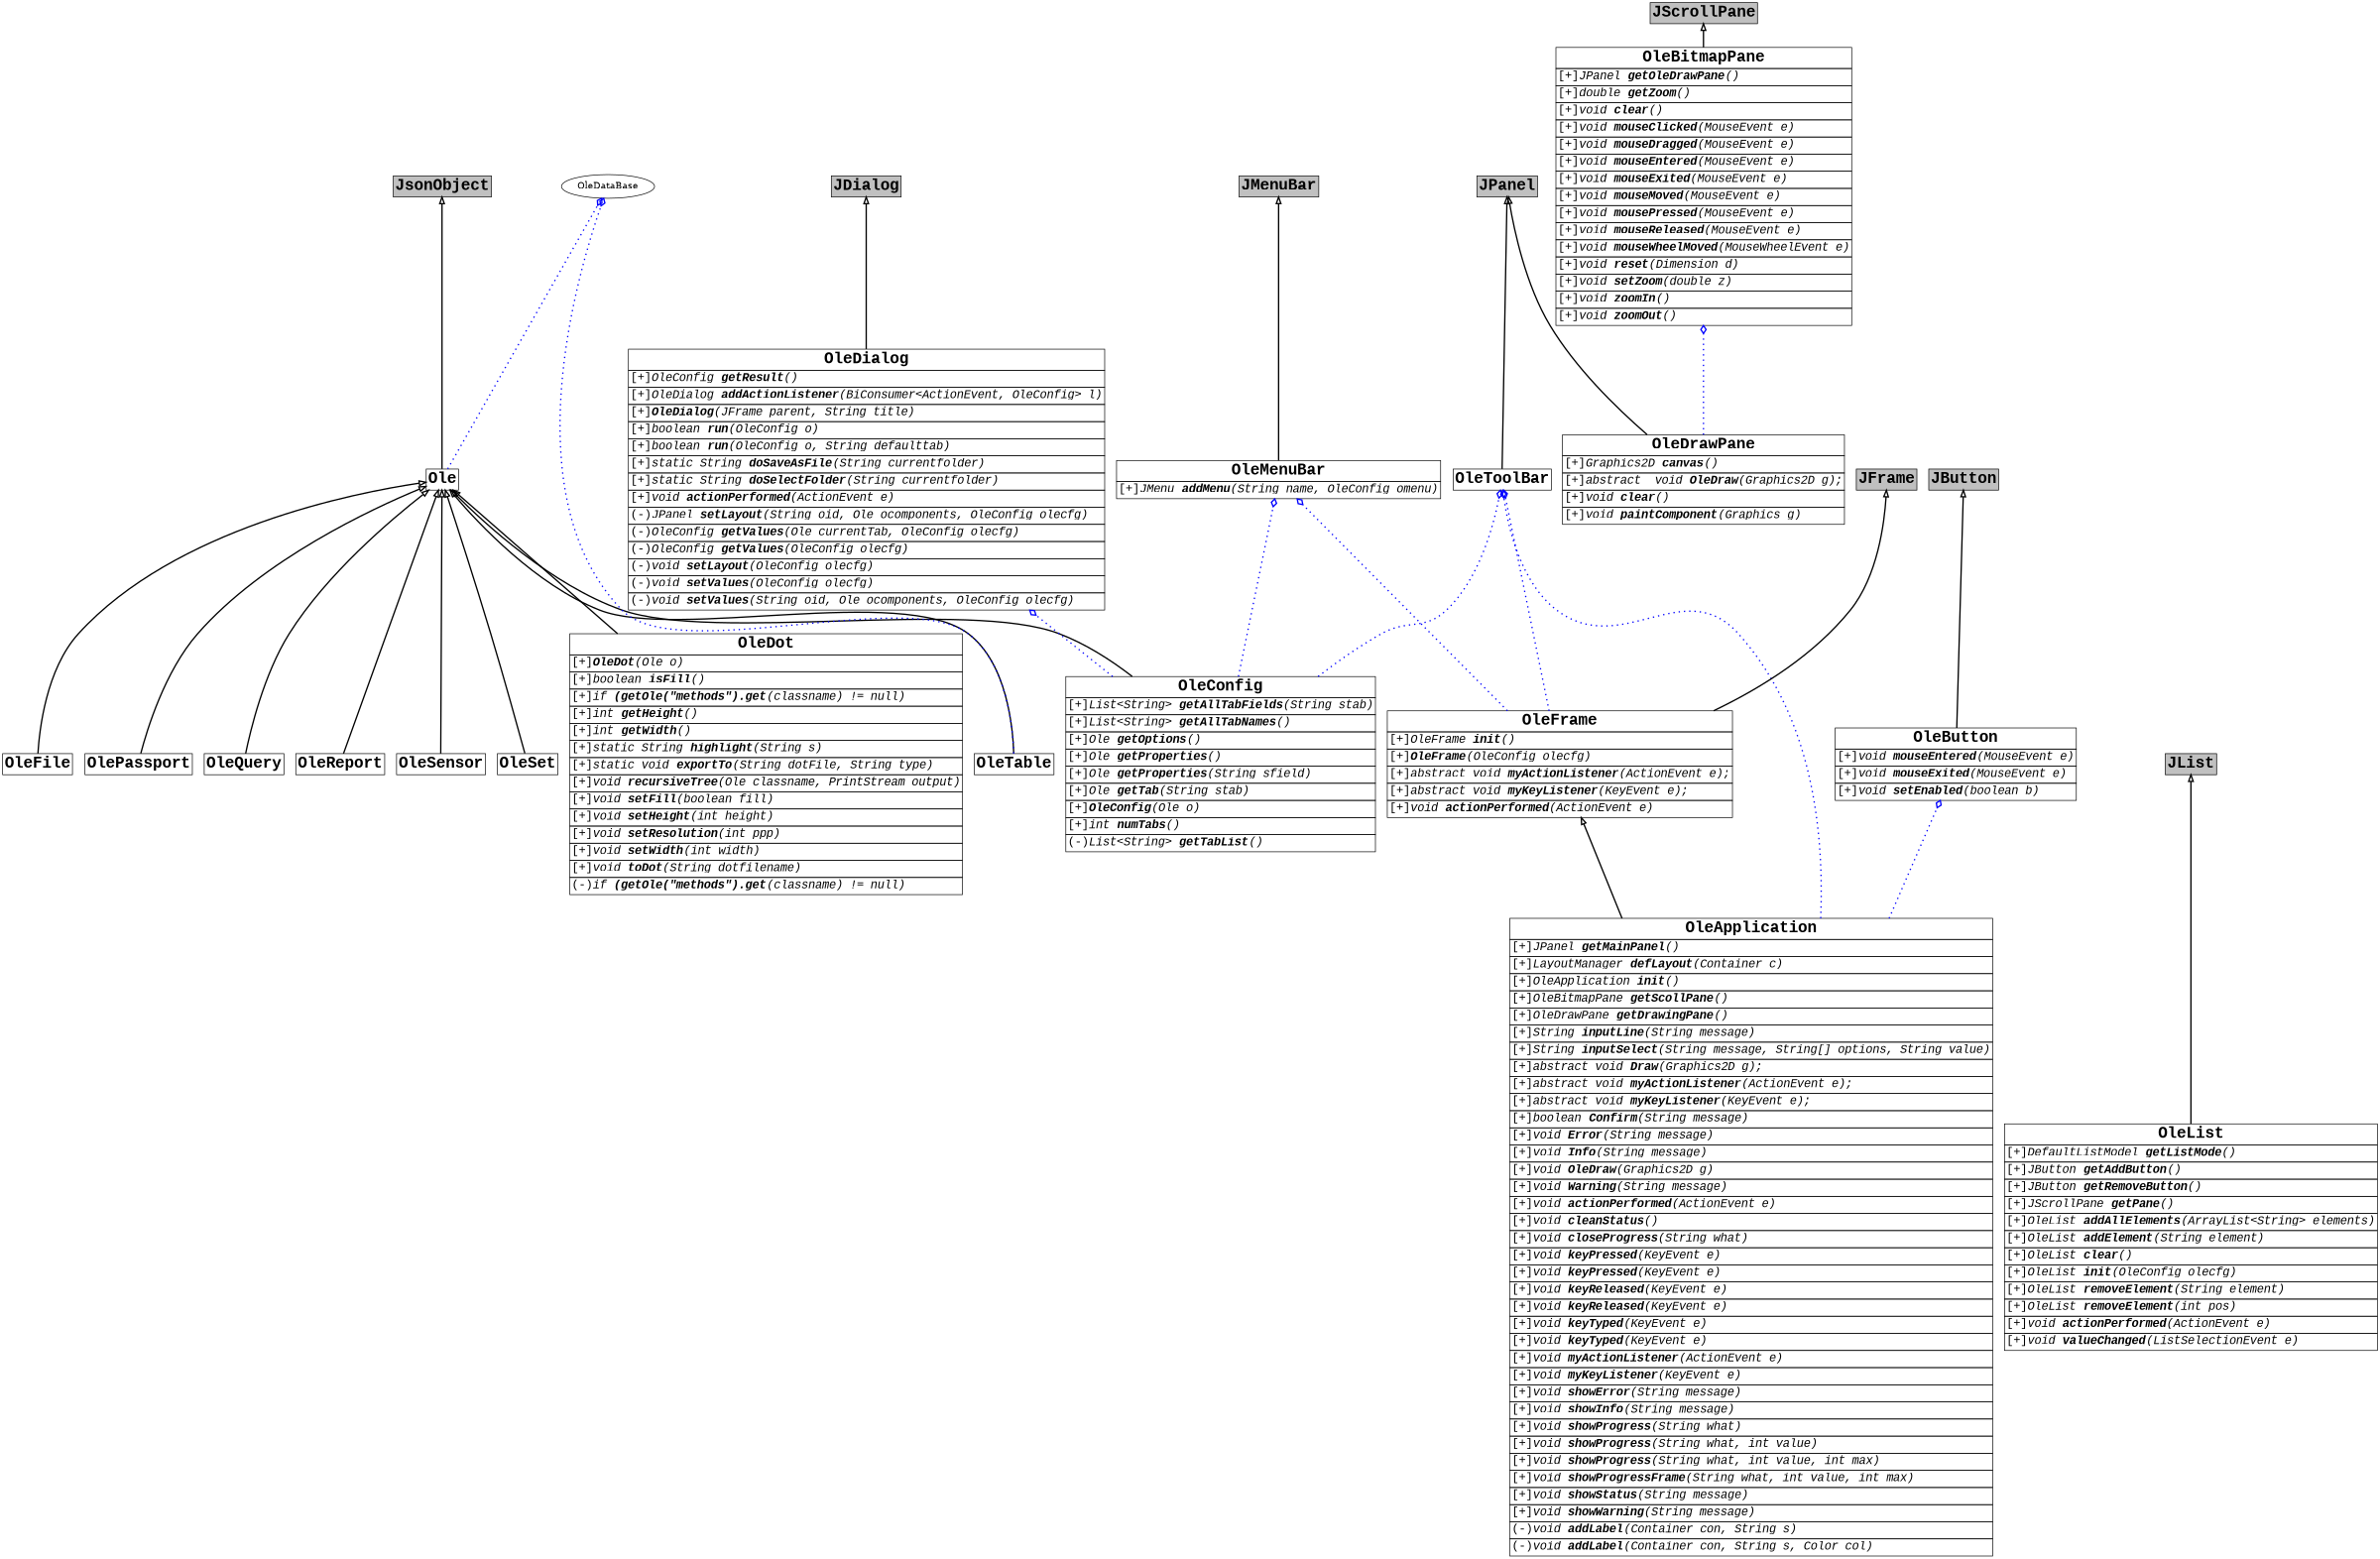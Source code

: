 digraph graphname {
     rankdir="BT"
dpi=300
 size="16,11!";
 margin=0;
Ole Ole [shape=plain, label=<<table border="0" cellborder="1" cellspacing="0"><tr><td bgcolor="white"><FONT face="Courier New" POINT-SIZE= "24"><b>Ole</b></FONT></td></tr>
</table>>]
OleConfig OleConfig [shape=plain, label=<<table border="0" cellborder="1" cellspacing="0"><tr><td bgcolor="white"><FONT face="Courier New" POINT-SIZE= "24"><b>OleConfig</b></FONT></td></tr>
<tr><td align="left"><FONT face="Courier New" POINT-SIZE= "18">[+]<i>List&lt;String&gt; <b>getAllTabFields</b>(String stab)</i></FONT></td></tr>
<tr><td align="left"><FONT face="Courier New" POINT-SIZE= "18">[+]<i>List&lt;String&gt; <b>getAllTabNames</b>()</i></FONT></td></tr>
<tr><td align="left"><FONT face="Courier New" POINT-SIZE= "18">[+]<i>Ole <b>getOptions</b>()</i></FONT></td></tr>
<tr><td align="left"><FONT face="Courier New" POINT-SIZE= "18">[+]<i>Ole <b>getProperties</b>()</i></FONT></td></tr>
<tr><td align="left"><FONT face="Courier New" POINT-SIZE= "18">[+]<i>Ole <b>getProperties</b>(String sfield)</i></FONT></td></tr>
<tr><td align="left"><FONT face="Courier New" POINT-SIZE= "18">[+]<i>Ole <b>getTab</b>(String stab)</i></FONT></td></tr>
<tr><td align="left"><FONT face="Courier New" POINT-SIZE= "18">[+]<i><b>OleConfig</b>(Ole o)</i></FONT></td></tr>
<tr><td align="left"><FONT face="Courier New" POINT-SIZE= "18">[+]<i>int <b>numTabs</b>()</i></FONT></td></tr>
<tr><td align="left"><FONT face="Courier New" POINT-SIZE= "18">(-)<i>List&lt;String&gt; <b>getTabList</b>()</i></FONT></td></tr>
</table>>]
OleDot OleDot [shape=plain, label=<<table border="0" cellborder="1" cellspacing="0"><tr><td bgcolor="white"><FONT face="Courier New" POINT-SIZE= "24"><b>OleDot</b></FONT></td></tr>
<tr><td align="left"><FONT face="Courier New" POINT-SIZE= "18">[+]<i><b>OleDot</b>(Ole o)</i></FONT></td></tr>
<tr><td align="left"><FONT face="Courier New" POINT-SIZE= "18">[+]<i>boolean <b>isFill</b>()</i></FONT></td></tr>
<tr><td align="left"><FONT face="Courier New" POINT-SIZE= "18">[+]<i>if <b>(getOle("methods").get</b>(classname) != null)</i></FONT></td></tr>
<tr><td align="left"><FONT face="Courier New" POINT-SIZE= "18">[+]<i>int <b>getHeight</b>()</i></FONT></td></tr>
<tr><td align="left"><FONT face="Courier New" POINT-SIZE= "18">[+]<i>int <b>getWidth</b>()</i></FONT></td></tr>
<tr><td align="left"><FONT face="Courier New" POINT-SIZE= "18">[+]<i>static String <b>highlight</b>(String s)</i></FONT></td></tr>
<tr><td align="left"><FONT face="Courier New" POINT-SIZE= "18">[+]<i>static void <b>exportTo</b>(String dotFile, String type)</i></FONT></td></tr>
<tr><td align="left"><FONT face="Courier New" POINT-SIZE= "18">[+]<i>void <b>recursiveTree</b>(Ole classname, PrintStream output)</i></FONT></td></tr>
<tr><td align="left"><FONT face="Courier New" POINT-SIZE= "18">[+]<i>void <b>setFill</b>(boolean fill)</i></FONT></td></tr>
<tr><td align="left"><FONT face="Courier New" POINT-SIZE= "18">[+]<i>void <b>setHeight</b>(int height)</i></FONT></td></tr>
<tr><td align="left"><FONT face="Courier New" POINT-SIZE= "18">[+]<i>void <b>setResolution</b>(int ppp)</i></FONT></td></tr>
<tr><td align="left"><FONT face="Courier New" POINT-SIZE= "18">[+]<i>void <b>setWidth</b>(int width)</i></FONT></td></tr>
<tr><td align="left"><FONT face="Courier New" POINT-SIZE= "18">[+]<i>void <b>toDot</b>(String dotfilename)</i></FONT></td></tr>
<tr><td align="left"><FONT face="Courier New" POINT-SIZE= "18">(-)<i>if <b>(getOle("methods").get</b>(classname) != null)</i></FONT></td></tr>
</table>>]
OleFile OleFile [shape=plain, label=<<table border="0" cellborder="1" cellspacing="0"><tr><td bgcolor="white"><FONT face="Courier New" POINT-SIZE= "24"><b>OleFile</b></FONT></td></tr>
</table>>]
OlePassport OlePassport [shape=plain, label=<<table border="0" cellborder="1" cellspacing="0"><tr><td bgcolor="white"><FONT face="Courier New" POINT-SIZE= "24"><b>OlePassport</b></FONT></td></tr>
</table>>]
OleQuery OleQuery [shape=plain, label=<<table border="0" cellborder="1" cellspacing="0"><tr><td bgcolor="white"><FONT face="Courier New" POINT-SIZE= "24"><b>OleQuery</b></FONT></td></tr>
</table>>]
OleReport OleReport [shape=plain, label=<<table border="0" cellborder="1" cellspacing="0"><tr><td bgcolor="white"><FONT face="Courier New" POINT-SIZE= "24"><b>OleReport</b></FONT></td></tr>
</table>>]
OleSensor OleSensor [shape=plain, label=<<table border="0" cellborder="1" cellspacing="0"><tr><td bgcolor="white"><FONT face="Courier New" POINT-SIZE= "24"><b>OleSensor</b></FONT></td></tr>
</table>>]
OleSet OleSet [shape=plain, label=<<table border="0" cellborder="1" cellspacing="0"><tr><td bgcolor="white"><FONT face="Courier New" POINT-SIZE= "24"><b>OleSet</b></FONT></td></tr>
</table>>]
OleTable OleTable [shape=plain, label=<<table border="0" cellborder="1" cellspacing="0"><tr><td bgcolor="white"><FONT face="Courier New" POINT-SIZE= "24"><b>OleTable</b></FONT></td></tr>
</table>>]
OleApplication OleApplication [shape=plain, label=<<table border="0" cellborder="1" cellspacing="0"><tr><td bgcolor="white"><FONT face="Courier New" POINT-SIZE= "24"><b>OleApplication</b></FONT></td></tr>
<tr><td align="left"><FONT face="Courier New" POINT-SIZE= "18">[+]<i>JPanel <b>getMainPanel</b>()</i></FONT></td></tr>
<tr><td align="left"><FONT face="Courier New" POINT-SIZE= "18">[+]<i>LayoutManager <b>defLayout</b>(Container c)</i></FONT></td></tr>
<tr><td align="left"><FONT face="Courier New" POINT-SIZE= "18">[+]<i>OleApplication <b>init</b>()</i></FONT></td></tr>
<tr><td align="left"><FONT face="Courier New" POINT-SIZE= "18">[+]<i>OleBitmapPane <b>getScollPane</b>()</i></FONT></td></tr>
<tr><td align="left"><FONT face="Courier New" POINT-SIZE= "18">[+]<i>OleDrawPane <b>getDrawingPane</b>()</i></FONT></td></tr>
<tr><td align="left"><FONT face="Courier New" POINT-SIZE= "18">[+]<i>String <b>inputLine</b>(String message)</i></FONT></td></tr>
<tr><td align="left"><FONT face="Courier New" POINT-SIZE= "18">[+]<i>String <b>inputSelect</b>(String message, String[] options, String value)</i></FONT></td></tr>
<tr><td align="left"><FONT face="Courier New" POINT-SIZE= "18">[+]<i>abstract void <b>Draw</b>(Graphics2D g);</i></FONT></td></tr>
<tr><td align="left"><FONT face="Courier New" POINT-SIZE= "18">[+]<i>abstract void <b>myActionListener</b>(ActionEvent e);</i></FONT></td></tr>
<tr><td align="left"><FONT face="Courier New" POINT-SIZE= "18">[+]<i>abstract void <b>myKeyListener</b>(KeyEvent e);</i></FONT></td></tr>
<tr><td align="left"><FONT face="Courier New" POINT-SIZE= "18">[+]<i>boolean <b>Confirm</b>(String message)</i></FONT></td></tr>
<tr><td align="left"><FONT face="Courier New" POINT-SIZE= "18">[+]<i>void <b>Error</b>(String message)</i></FONT></td></tr>
<tr><td align="left"><FONT face="Courier New" POINT-SIZE= "18">[+]<i>void <b>Info</b>(String message)</i></FONT></td></tr>
<tr><td align="left"><FONT face="Courier New" POINT-SIZE= "18">[+]<i>void <b>OleDraw</b>(Graphics2D g)</i></FONT></td></tr>
<tr><td align="left"><FONT face="Courier New" POINT-SIZE= "18">[+]<i>void <b>Warning</b>(String message)</i></FONT></td></tr>
<tr><td align="left"><FONT face="Courier New" POINT-SIZE= "18">[+]<i>void <b>actionPerformed</b>(ActionEvent e)</i></FONT></td></tr>
<tr><td align="left"><FONT face="Courier New" POINT-SIZE= "18">[+]<i>void <b>cleanStatus</b>()</i></FONT></td></tr>
<tr><td align="left"><FONT face="Courier New" POINT-SIZE= "18">[+]<i>void <b>closeProgress</b>(String what)</i></FONT></td></tr>
<tr><td align="left"><FONT face="Courier New" POINT-SIZE= "18">[+]<i>void <b>keyPressed</b>(KeyEvent e)</i></FONT></td></tr>
<tr><td align="left"><FONT face="Courier New" POINT-SIZE= "18">[+]<i>void <b>keyPressed</b>(KeyEvent e)</i></FONT></td></tr>
<tr><td align="left"><FONT face="Courier New" POINT-SIZE= "18">[+]<i>void <b>keyReleased</b>(KeyEvent e)</i></FONT></td></tr>
<tr><td align="left"><FONT face="Courier New" POINT-SIZE= "18">[+]<i>void <b>keyReleased</b>(KeyEvent e)</i></FONT></td></tr>
<tr><td align="left"><FONT face="Courier New" POINT-SIZE= "18">[+]<i>void <b>keyTyped</b>(KeyEvent e)</i></FONT></td></tr>
<tr><td align="left"><FONT face="Courier New" POINT-SIZE= "18">[+]<i>void <b>keyTyped</b>(KeyEvent e)</i></FONT></td></tr>
<tr><td align="left"><FONT face="Courier New" POINT-SIZE= "18">[+]<i>void <b>myActionListener</b>(ActionEvent e)</i></FONT></td></tr>
<tr><td align="left"><FONT face="Courier New" POINT-SIZE= "18">[+]<i>void <b>myKeyListener</b>(KeyEvent e)</i></FONT></td></tr>
<tr><td align="left"><FONT face="Courier New" POINT-SIZE= "18">[+]<i>void <b>showError</b>(String message)</i></FONT></td></tr>
<tr><td align="left"><FONT face="Courier New" POINT-SIZE= "18">[+]<i>void <b>showInfo</b>(String message)</i></FONT></td></tr>
<tr><td align="left"><FONT face="Courier New" POINT-SIZE= "18">[+]<i>void <b>showProgress</b>(String what)</i></FONT></td></tr>
<tr><td align="left"><FONT face="Courier New" POINT-SIZE= "18">[+]<i>void <b>showProgress</b>(String what, int value)</i></FONT></td></tr>
<tr><td align="left"><FONT face="Courier New" POINT-SIZE= "18">[+]<i>void <b>showProgress</b>(String what, int value, int max)</i></FONT></td></tr>
<tr><td align="left"><FONT face="Courier New" POINT-SIZE= "18">[+]<i>void <b>showProgressFrame</b>(String what, int value, int max)</i></FONT></td></tr>
<tr><td align="left"><FONT face="Courier New" POINT-SIZE= "18">[+]<i>void <b>showStatus</b>(String message)</i></FONT></td></tr>
<tr><td align="left"><FONT face="Courier New" POINT-SIZE= "18">[+]<i>void <b>showWarning</b>(String message)</i></FONT></td></tr>
<tr><td align="left"><FONT face="Courier New" POINT-SIZE= "18">(-)<i>void <b>addLabel</b>(Container con, String s)</i></FONT></td></tr>
<tr><td align="left"><FONT face="Courier New" POINT-SIZE= "18">(-)<i>void <b>addLabel</b>(Container con, String s, Color col)</i></FONT></td></tr>
</table>>]
OleBitmapPane OleBitmapPane [shape=plain, label=<<table border="0" cellborder="1" cellspacing="0"><tr><td bgcolor="white"><FONT face="Courier New" POINT-SIZE= "24"><b>OleBitmapPane</b></FONT></td></tr>
<tr><td align="left"><FONT face="Courier New" POINT-SIZE= "18">[+]<i>JPanel <b>getOleDrawPane</b>()</i></FONT></td></tr>
<tr><td align="left"><FONT face="Courier New" POINT-SIZE= "18">[+]<i>double <b>getZoom</b>()</i></FONT></td></tr>
<tr><td align="left"><FONT face="Courier New" POINT-SIZE= "18">[+]<i>void <b>clear</b>()</i></FONT></td></tr>
<tr><td align="left"><FONT face="Courier New" POINT-SIZE= "18">[+]<i>void <b>mouseClicked</b>(MouseEvent e)</i></FONT></td></tr>
<tr><td align="left"><FONT face="Courier New" POINT-SIZE= "18">[+]<i>void <b>mouseDragged</b>(MouseEvent e)</i></FONT></td></tr>
<tr><td align="left"><FONT face="Courier New" POINT-SIZE= "18">[+]<i>void <b>mouseEntered</b>(MouseEvent e)</i></FONT></td></tr>
<tr><td align="left"><FONT face="Courier New" POINT-SIZE= "18">[+]<i>void <b>mouseExited</b>(MouseEvent e)</i></FONT></td></tr>
<tr><td align="left"><FONT face="Courier New" POINT-SIZE= "18">[+]<i>void <b>mouseMoved</b>(MouseEvent e)</i></FONT></td></tr>
<tr><td align="left"><FONT face="Courier New" POINT-SIZE= "18">[+]<i>void <b>mousePressed</b>(MouseEvent e)</i></FONT></td></tr>
<tr><td align="left"><FONT face="Courier New" POINT-SIZE= "18">[+]<i>void <b>mouseReleased</b>(MouseEvent e)</i></FONT></td></tr>
<tr><td align="left"><FONT face="Courier New" POINT-SIZE= "18">[+]<i>void <b>mouseWheelMoved</b>(MouseWheelEvent e)</i></FONT></td></tr>
<tr><td align="left"><FONT face="Courier New" POINT-SIZE= "18">[+]<i>void <b>reset</b>(Dimension d)</i></FONT></td></tr>
<tr><td align="left"><FONT face="Courier New" POINT-SIZE= "18">[+]<i>void <b>setZoom</b>(double z)</i></FONT></td></tr>
<tr><td align="left"><FONT face="Courier New" POINT-SIZE= "18">[+]<i>void <b>zoomIn</b>()</i></FONT></td></tr>
<tr><td align="left"><FONT face="Courier New" POINT-SIZE= "18">[+]<i>void <b>zoomOut</b>()</i></FONT></td></tr>
</table>>]
OleButton OleButton [shape=plain, label=<<table border="0" cellborder="1" cellspacing="0"><tr><td bgcolor="white"><FONT face="Courier New" POINT-SIZE= "24"><b>OleButton</b></FONT></td></tr>
<tr><td align="left"><FONT face="Courier New" POINT-SIZE= "18">[+]<i>void <b>mouseEntered</b>(MouseEvent e)</i></FONT></td></tr>
<tr><td align="left"><FONT face="Courier New" POINT-SIZE= "18">[+]<i>void <b>mouseExited</b>(MouseEvent e)</i></FONT></td></tr>
<tr><td align="left"><FONT face="Courier New" POINT-SIZE= "18">[+]<i>void <b>setEnabled</b>(boolean b)</i></FONT></td></tr>
</table>>]
OleDialog OleDialog [shape=plain, label=<<table border="0" cellborder="1" cellspacing="0"><tr><td bgcolor="white"><FONT face="Courier New" POINT-SIZE= "24"><b>OleDialog</b></FONT></td></tr>
<tr><td align="left"><FONT face="Courier New" POINT-SIZE= "18">[+]<i>OleConfig <b>getResult</b>()</i></FONT></td></tr>
<tr><td align="left"><FONT face="Courier New" POINT-SIZE= "18">[+]<i>OleDialog <b>addActionListener</b>(BiConsumer&lt;ActionEvent, OleConfig&gt; l)</i></FONT></td></tr>
<tr><td align="left"><FONT face="Courier New" POINT-SIZE= "18">[+]<i><b>OleDialog</b>(JFrame parent, String title)</i></FONT></td></tr>
<tr><td align="left"><FONT face="Courier New" POINT-SIZE= "18">[+]<i>boolean <b>run</b>(OleConfig o)</i></FONT></td></tr>
<tr><td align="left"><FONT face="Courier New" POINT-SIZE= "18">[+]<i>boolean <b>run</b>(OleConfig o, String defaulttab)</i></FONT></td></tr>
<tr><td align="left"><FONT face="Courier New" POINT-SIZE= "18">[+]<i>static String <b>doSaveAsFile</b>(String currentfolder)</i></FONT></td></tr>
<tr><td align="left"><FONT face="Courier New" POINT-SIZE= "18">[+]<i>static String <b>doSelectFolder</b>(String currentfolder)</i></FONT></td></tr>
<tr><td align="left"><FONT face="Courier New" POINT-SIZE= "18">[+]<i>void <b>actionPerformed</b>(ActionEvent e)</i></FONT></td></tr>
<tr><td align="left"><FONT face="Courier New" POINT-SIZE= "18">(-)<i>JPanel <b>setLayout</b>(String oid, Ole ocomponents, OleConfig olecfg)</i></FONT></td></tr>
<tr><td align="left"><FONT face="Courier New" POINT-SIZE= "18">(-)<i>OleConfig <b>getValues</b>(Ole currentTab, OleConfig olecfg)</i></FONT></td></tr>
<tr><td align="left"><FONT face="Courier New" POINT-SIZE= "18">(-)<i>OleConfig <b>getValues</b>(OleConfig olecfg)</i></FONT></td></tr>
<tr><td align="left"><FONT face="Courier New" POINT-SIZE= "18">(-)<i>void <b>setLayout</b>(OleConfig olecfg)</i></FONT></td></tr>
<tr><td align="left"><FONT face="Courier New" POINT-SIZE= "18">(-)<i>void <b>setValues</b>(OleConfig olecfg)</i></FONT></td></tr>
<tr><td align="left"><FONT face="Courier New" POINT-SIZE= "18">(-)<i>void <b>setValues</b>(String oid, Ole ocomponents, OleConfig olecfg)</i></FONT></td></tr>
</table>>]
OleDrawPane OleDrawPane [shape=plain, label=<<table border="0" cellborder="1" cellspacing="0"><tr><td bgcolor="white"><FONT face="Courier New" POINT-SIZE= "24"><b>OleDrawPane</b></FONT></td></tr>
<tr><td align="left"><FONT face="Courier New" POINT-SIZE= "18">[+]<i>Graphics2D <b>canvas</b>()</i></FONT></td></tr>
<tr><td align="left"><FONT face="Courier New" POINT-SIZE= "18">[+]<i>abstract  void <b>OleDraw</b>(Graphics2D g);</i></FONT></td></tr>
<tr><td align="left"><FONT face="Courier New" POINT-SIZE= "18">[+]<i>void <b>clear</b>()</i></FONT></td></tr>
<tr><td align="left"><FONT face="Courier New" POINT-SIZE= "18">[+]<i>void <b>paintComponent</b>(Graphics g)</i></FONT></td></tr>
</table>>]
OleFrame OleFrame [shape=plain, label=<<table border="0" cellborder="1" cellspacing="0"><tr><td bgcolor="white"><FONT face="Courier New" POINT-SIZE= "24"><b>OleFrame</b></FONT></td></tr>
<tr><td align="left"><FONT face="Courier New" POINT-SIZE= "18">[+]<i>OleFrame <b>init</b>()</i></FONT></td></tr>
<tr><td align="left"><FONT face="Courier New" POINT-SIZE= "18">[+]<i><b>OleFrame</b>(OleConfig olecfg)</i></FONT></td></tr>
<tr><td align="left"><FONT face="Courier New" POINT-SIZE= "18">[+]<i>abstract void <b>myActionListener</b>(ActionEvent e);</i></FONT></td></tr>
<tr><td align="left"><FONT face="Courier New" POINT-SIZE= "18">[+]<i>abstract void <b>myKeyListener</b>(KeyEvent e);</i></FONT></td></tr>
<tr><td align="left"><FONT face="Courier New" POINT-SIZE= "18">[+]<i>void <b>actionPerformed</b>(ActionEvent e)</i></FONT></td></tr>
</table>>]
OleList OleList [shape=plain, label=<<table border="0" cellborder="1" cellspacing="0"><tr><td bgcolor="white"><FONT face="Courier New" POINT-SIZE= "24"><b>OleList</b></FONT></td></tr>
<tr><td align="left"><FONT face="Courier New" POINT-SIZE= "18">[+]<i>DefaultListModel <b>getListMode</b>()</i></FONT></td></tr>
<tr><td align="left"><FONT face="Courier New" POINT-SIZE= "18">[+]<i>JButton <b>getAddButton</b>()</i></FONT></td></tr>
<tr><td align="left"><FONT face="Courier New" POINT-SIZE= "18">[+]<i>JButton <b>getRemoveButton</b>()</i></FONT></td></tr>
<tr><td align="left"><FONT face="Courier New" POINT-SIZE= "18">[+]<i>JScrollPane <b>getPane</b>()</i></FONT></td></tr>
<tr><td align="left"><FONT face="Courier New" POINT-SIZE= "18">[+]<i>OleList <b>addAllElements</b>(ArrayList&lt;String&gt; elements)</i></FONT></td></tr>
<tr><td align="left"><FONT face="Courier New" POINT-SIZE= "18">[+]<i>OleList <b>addElement</b>(String element)</i></FONT></td></tr>
<tr><td align="left"><FONT face="Courier New" POINT-SIZE= "18">[+]<i>OleList <b>clear</b>()</i></FONT></td></tr>
<tr><td align="left"><FONT face="Courier New" POINT-SIZE= "18">[+]<i>OleList <b>init</b>(OleConfig olecfg)</i></FONT></td></tr>
<tr><td align="left"><FONT face="Courier New" POINT-SIZE= "18">[+]<i>OleList <b>removeElement</b>(String element)</i></FONT></td></tr>
<tr><td align="left"><FONT face="Courier New" POINT-SIZE= "18">[+]<i>OleList <b>removeElement</b>(int pos)</i></FONT></td></tr>
<tr><td align="left"><FONT face="Courier New" POINT-SIZE= "18">[+]<i>void <b>actionPerformed</b>(ActionEvent e)</i></FONT></td></tr>
<tr><td align="left"><FONT face="Courier New" POINT-SIZE= "18">[+]<i>void <b>valueChanged</b>(ListSelectionEvent e)</i></FONT></td></tr>
</table>>]
OleMenuBar OleMenuBar [shape=plain, label=<<table border="0" cellborder="1" cellspacing="0"><tr><td bgcolor="white"><FONT face="Courier New" POINT-SIZE= "24"><b>OleMenuBar</b></FONT></td></tr>
<tr><td align="left"><FONT face="Courier New" POINT-SIZE= "18">[+]<i>JMenu <b>addMenu</b>(String name, OleConfig omenu)</i></FONT></td></tr>
</table>>]
OleToolBar OleToolBar [shape=plain, label=<<table border="0" cellborder="1" cellspacing="0"><tr><td bgcolor="white"><FONT face="Courier New" POINT-SIZE= "24"><b>OleToolBar</b></FONT></td></tr>
</table>>]
JPanel JPanel [shape=plain, label=<<table border="0" cellborder="1" cellspacing="0"><tr><td bgcolor="gray"><FONT face="Courier New" POINT-SIZE= "24"><b>JPanel</b></FONT></td></tr>
</table>>]
JFrame JFrame [shape=plain, label=<<table border="0" cellborder="1" cellspacing="0"><tr><td bgcolor="gray"><FONT face="Courier New" POINT-SIZE= "24"><b>JFrame</b></FONT></td></tr>
</table>>]
JPanel JPanel [shape=plain, label=<<table border="0" cellborder="1" cellspacing="0"><tr><td bgcolor="gray"><FONT face="Courier New" POINT-SIZE= "24"><b>JPanel</b></FONT></td></tr>
</table>>]
JDialog JDialog [shape=plain, label=<<table border="0" cellborder="1" cellspacing="0"><tr><td bgcolor="gray"><FONT face="Courier New" POINT-SIZE= "24"><b>JDialog</b></FONT></td></tr>
</table>>]
JFrame JFrame [shape=plain, label=<<table border="0" cellborder="1" cellspacing="0"><tr><td bgcolor="gray"><FONT face="Courier New" POINT-SIZE= "24"><b>JFrame</b></FONT></td></tr>
</table>>]
JPanel JPanel [shape=plain, label=<<table border="0" cellborder="1" cellspacing="0"><tr><td bgcolor="gray"><FONT face="Courier New" POINT-SIZE= "24"><b>JPanel</b></FONT></td></tr>
</table>>]
JButton JButton [shape=plain, label=<<table border="0" cellborder="1" cellspacing="0"><tr><td bgcolor="gray"><FONT face="Courier New" POINT-SIZE= "24"><b>JButton</b></FONT></td></tr>
</table>>]
JsonObject JsonObject [shape=plain, label=<<table border="0" cellborder="1" cellspacing="0"><tr><td bgcolor="gray"><FONT face="Courier New" POINT-SIZE= "24"><b>JsonObject</b></FONT></td></tr>
</table>>]
JScrollPane JScrollPane [shape=plain, label=<<table border="0" cellborder="1" cellspacing="0"><tr><td bgcolor="gray"><FONT face="Courier New" POINT-SIZE= "24"><b>JScrollPane</b></FONT></td></tr>
</table>>]
JButton JButton [shape=plain, label=<<table border="0" cellborder="1" cellspacing="0"><tr><td bgcolor="gray"><FONT face="Courier New" POINT-SIZE= "24"><b>JButton</b></FONT></td></tr>
</table>>]
JDialog JDialog [shape=plain, label=<<table border="0" cellborder="1" cellspacing="0"><tr><td bgcolor="gray"><FONT face="Courier New" POINT-SIZE= "24"><b>JDialog</b></FONT></td></tr>
</table>>]
JPanel JPanel [shape=plain, label=<<table border="0" cellborder="1" cellspacing="0"><tr><td bgcolor="gray"><FONT face="Courier New" POINT-SIZE= "24"><b>JPanel</b></FONT></td></tr>
</table>>]
JFrame JFrame [shape=plain, label=<<table border="0" cellborder="1" cellspacing="0"><tr><td bgcolor="gray"><FONT face="Courier New" POINT-SIZE= "24"><b>JFrame</b></FONT></td></tr>
</table>>]
JList JList [shape=plain, label=<<table border="0" cellborder="1" cellspacing="0"><tr><td bgcolor="gray"><FONT face="Courier New" POINT-SIZE= "24"><b>JList</b></FONT></td></tr>
</table>>]
JMenuBar JMenuBar [shape=plain, label=<<table border="0" cellborder="1" cellspacing="0"><tr><td bgcolor="gray"><FONT face="Courier New" POINT-SIZE= "24"><b>JMenuBar</b></FONT></td></tr>
</table>>]
JPanel JPanel [shape=plain, label=<<table border="0" cellborder="1" cellspacing="0"><tr><td bgcolor="gray"><FONT face="Courier New" POINT-SIZE= "24"><b>JPanel</b></FONT></td></tr>
</table>>]
OleBitmapPane -> JScrollPane [arrowhead=onormal, penwidth=2, color=black]
OleDrawPane -> JPanel [arrowhead=onormal, penwidth=2, color=black]
OleToolBar -> JPanel [arrowhead=onormal, penwidth=2, color=black]
OleApplication -> OleFrame [arrowhead=onormal, penwidth=2, color=black]
OleButton -> JButton [arrowhead=onormal, penwidth=2, color=black]
Ole -> JsonObject [arrowhead=onormal, penwidth=2, color=black]
OleConfig -> Ole [arrowhead=onormal, penwidth=2, color=black]
OleDot -> Ole [arrowhead=onormal, penwidth=2, color=black]
OleFile -> Ole [arrowhead=onormal, penwidth=2, color=black]
OlePassport -> Ole [arrowhead=onormal, penwidth=2, color=black]
OleQuery -> Ole [arrowhead=onormal, penwidth=2, color=black]
OleReport -> Ole [arrowhead=onormal, penwidth=2, color=black]
OleSensor -> Ole [arrowhead=onormal, penwidth=2, color=black]
OleSet -> Ole [arrowhead=onormal, penwidth=2, color=black]
OleTable -> Ole [arrowhead=onormal, penwidth=2, color=black]
OleFrame -> JFrame [arrowhead=onormal, penwidth=2, color=black]
OleDialog -> JDialog [arrowhead=onormal, penwidth=2, color=black]
OleList -> JList [arrowhead=onormal, penwidth=2, color=black]
OleMenuBar -> JMenuBar [arrowhead=onormal, penwidth=2, color=black]
OleFrame -> OleMenuBar [style=dotted,arrowhead=odiamond, penwidth=2,color=blue]
OleConfig -> OleMenuBar [style=dotted,arrowhead=odiamond, penwidth=2,color=blue]
OleApplication -> OleButton [style=dotted,arrowhead=odiamond, penwidth=2,color=blue]
OleConfig -> OleDialog [style=dotted,arrowhead=odiamond, penwidth=2,color=blue]
OleFrame -> OleToolBar [style=dotted,arrowhead=odiamond, penwidth=2,color=blue]
OleApplication -> OleToolBar [style=dotted,arrowhead=odiamond, penwidth=2,color=blue]
OleConfig -> OleToolBar [style=dotted,arrowhead=odiamond, penwidth=2,color=blue]
Ole -> OleDataBase [style=dotted,arrowhead=odiamond, penwidth=2,color=blue]
OleTable -> OleDataBase [style=dotted,arrowhead=odiamond, penwidth=2,color=blue]
OleDrawPane -> OleBitmapPane [style=dotted,arrowhead=odiamond, penwidth=2,color=blue]
}
